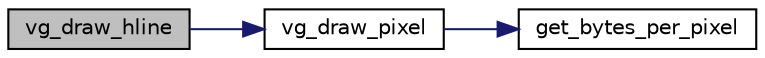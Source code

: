 digraph "vg_draw_hline"
{
 // LATEX_PDF_SIZE
  edge [fontname="Helvetica",fontsize="10",labelfontname="Helvetica",labelfontsize="10"];
  node [fontname="Helvetica",fontsize="10",shape=record];
  rankdir="LR";
  Node1 [label="vg_draw_hline",height=0.2,width=0.4,color="black", fillcolor="grey75", style="filled", fontcolor="black",tooltip="Draws a horizontal line in the specified coordinates with the specified color."];
  Node1 -> Node2 [color="midnightblue",fontsize="10",style="solid",fontname="Helvetica"];
  Node2 [label="vg_draw_pixel",height=0.2,width=0.4,color="black", fillcolor="white", style="filled",URL="$video__gr_8c.html#a08c498ffeb0a3962e3b7711b57397741",tooltip="Draws a pixel in the specified coordinates with the specified color."];
  Node2 -> Node3 [color="midnightblue",fontsize="10",style="solid",fontname="Helvetica"];
  Node3 [label="get_bytes_per_pixel",height=0.2,width=0.4,color="black", fillcolor="white", style="filled",URL="$video__gr_8c.html#a89e5e15fb2c065221f58c6d883da6049",tooltip="Calculates the number of bytes per pixel of the current mode, given the bits per pixel...."];
}
